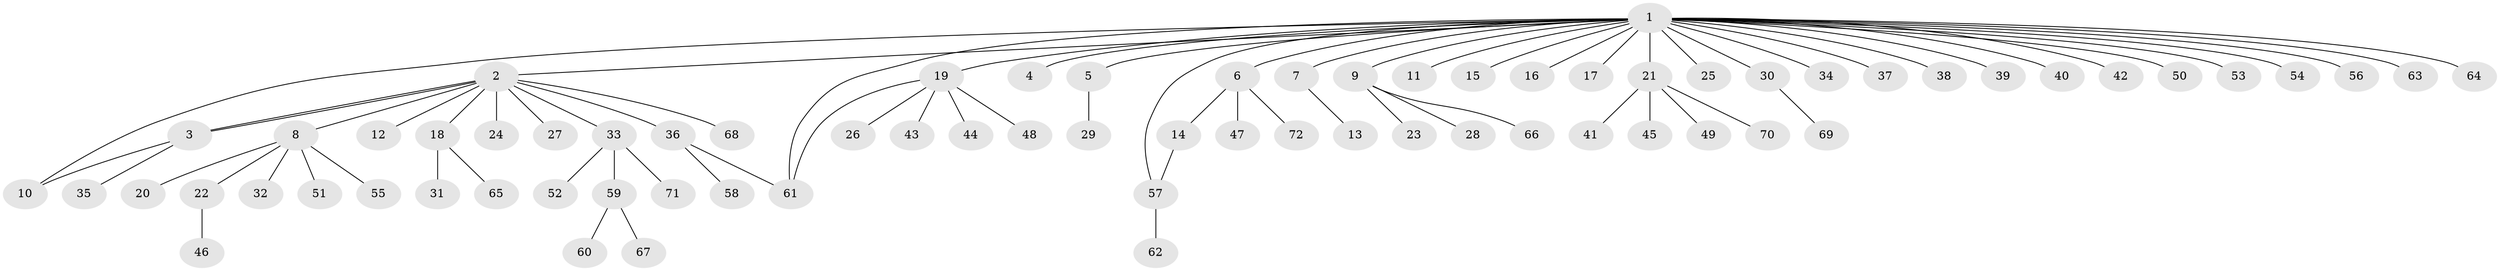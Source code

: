 // coarse degree distribution, {28: 0.017543859649122806, 11: 0.017543859649122806, 1: 0.7719298245614035, 3: 0.07017543859649122, 5: 0.05263157894736842, 2: 0.05263157894736842, 4: 0.017543859649122806}
// Generated by graph-tools (version 1.1) at 2025/41/03/06/25 10:41:46]
// undirected, 72 vertices, 76 edges
graph export_dot {
graph [start="1"]
  node [color=gray90,style=filled];
  1;
  2;
  3;
  4;
  5;
  6;
  7;
  8;
  9;
  10;
  11;
  12;
  13;
  14;
  15;
  16;
  17;
  18;
  19;
  20;
  21;
  22;
  23;
  24;
  25;
  26;
  27;
  28;
  29;
  30;
  31;
  32;
  33;
  34;
  35;
  36;
  37;
  38;
  39;
  40;
  41;
  42;
  43;
  44;
  45;
  46;
  47;
  48;
  49;
  50;
  51;
  52;
  53;
  54;
  55;
  56;
  57;
  58;
  59;
  60;
  61;
  62;
  63;
  64;
  65;
  66;
  67;
  68;
  69;
  70;
  71;
  72;
  1 -- 2;
  1 -- 4;
  1 -- 5;
  1 -- 6;
  1 -- 7;
  1 -- 9;
  1 -- 10;
  1 -- 11;
  1 -- 15;
  1 -- 16;
  1 -- 17;
  1 -- 19;
  1 -- 21;
  1 -- 25;
  1 -- 30;
  1 -- 34;
  1 -- 37;
  1 -- 38;
  1 -- 39;
  1 -- 40;
  1 -- 42;
  1 -- 50;
  1 -- 53;
  1 -- 54;
  1 -- 56;
  1 -- 57;
  1 -- 61;
  1 -- 63;
  1 -- 64;
  2 -- 3;
  2 -- 3;
  2 -- 8;
  2 -- 12;
  2 -- 18;
  2 -- 24;
  2 -- 27;
  2 -- 33;
  2 -- 36;
  2 -- 68;
  3 -- 10;
  3 -- 35;
  5 -- 29;
  6 -- 14;
  6 -- 47;
  6 -- 72;
  7 -- 13;
  8 -- 20;
  8 -- 22;
  8 -- 32;
  8 -- 51;
  8 -- 55;
  9 -- 23;
  9 -- 28;
  9 -- 66;
  14 -- 57;
  18 -- 31;
  18 -- 65;
  19 -- 26;
  19 -- 43;
  19 -- 44;
  19 -- 48;
  19 -- 61;
  21 -- 41;
  21 -- 45;
  21 -- 49;
  21 -- 70;
  22 -- 46;
  30 -- 69;
  33 -- 52;
  33 -- 59;
  33 -- 71;
  36 -- 58;
  36 -- 61;
  57 -- 62;
  59 -- 60;
  59 -- 67;
}
